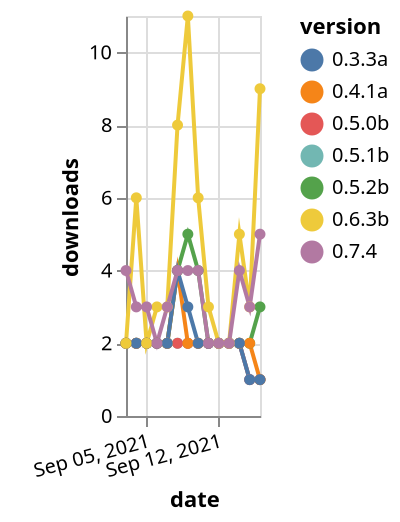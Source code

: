 {"$schema": "https://vega.github.io/schema/vega-lite/v5.json", "description": "A simple bar chart with embedded data.", "data": {"values": [{"date": "2021-09-03", "total": 6161, "delta": 2, "version": "0.5.2b"}, {"date": "2021-09-04", "total": 6163, "delta": 2, "version": "0.5.2b"}, {"date": "2021-09-05", "total": 6165, "delta": 2, "version": "0.5.2b"}, {"date": "2021-09-06", "total": 6167, "delta": 2, "version": "0.5.2b"}, {"date": "2021-09-07", "total": 6169, "delta": 2, "version": "0.5.2b"}, {"date": "2021-09-08", "total": 6173, "delta": 4, "version": "0.5.2b"}, {"date": "2021-09-09", "total": 6178, "delta": 5, "version": "0.5.2b"}, {"date": "2021-09-10", "total": 6182, "delta": 4, "version": "0.5.2b"}, {"date": "2021-09-11", "total": 6184, "delta": 2, "version": "0.5.2b"}, {"date": "2021-09-12", "total": 6186, "delta": 2, "version": "0.5.2b"}, {"date": "2021-09-13", "total": 6188, "delta": 2, "version": "0.5.2b"}, {"date": "2021-09-14", "total": 6190, "delta": 2, "version": "0.5.2b"}, {"date": "2021-09-15", "total": 6192, "delta": 2, "version": "0.5.2b"}, {"date": "2021-09-16", "total": 6195, "delta": 3, "version": "0.5.2b"}, {"date": "2021-09-03", "total": 2320, "delta": 2, "version": "0.5.1b"}, {"date": "2021-09-04", "total": 2322, "delta": 2, "version": "0.5.1b"}, {"date": "2021-09-05", "total": 2324, "delta": 2, "version": "0.5.1b"}, {"date": "2021-09-06", "total": 2326, "delta": 2, "version": "0.5.1b"}, {"date": "2021-09-07", "total": 2328, "delta": 2, "version": "0.5.1b"}, {"date": "2021-09-08", "total": 2330, "delta": 2, "version": "0.5.1b"}, {"date": "2021-09-09", "total": 2332, "delta": 2, "version": "0.5.1b"}, {"date": "2021-09-10", "total": 2334, "delta": 2, "version": "0.5.1b"}, {"date": "2021-09-11", "total": 2336, "delta": 2, "version": "0.5.1b"}, {"date": "2021-09-12", "total": 2338, "delta": 2, "version": "0.5.1b"}, {"date": "2021-09-13", "total": 2340, "delta": 2, "version": "0.5.1b"}, {"date": "2021-09-14", "total": 2342, "delta": 2, "version": "0.5.1b"}, {"date": "2021-09-15", "total": 2343, "delta": 1, "version": "0.5.1b"}, {"date": "2021-09-16", "total": 2344, "delta": 1, "version": "0.5.1b"}, {"date": "2021-09-03", "total": 2230, "delta": 2, "version": "0.5.0b"}, {"date": "2021-09-04", "total": 2232, "delta": 2, "version": "0.5.0b"}, {"date": "2021-09-05", "total": 2234, "delta": 2, "version": "0.5.0b"}, {"date": "2021-09-06", "total": 2236, "delta": 2, "version": "0.5.0b"}, {"date": "2021-09-07", "total": 2238, "delta": 2, "version": "0.5.0b"}, {"date": "2021-09-08", "total": 2240, "delta": 2, "version": "0.5.0b"}, {"date": "2021-09-09", "total": 2242, "delta": 2, "version": "0.5.0b"}, {"date": "2021-09-10", "total": 2244, "delta": 2, "version": "0.5.0b"}, {"date": "2021-09-11", "total": 2246, "delta": 2, "version": "0.5.0b"}, {"date": "2021-09-12", "total": 2248, "delta": 2, "version": "0.5.0b"}, {"date": "2021-09-13", "total": 2250, "delta": 2, "version": "0.5.0b"}, {"date": "2021-09-14", "total": 2252, "delta": 2, "version": "0.5.0b"}, {"date": "2021-09-15", "total": 2253, "delta": 1, "version": "0.5.0b"}, {"date": "2021-09-16", "total": 2254, "delta": 1, "version": "0.5.0b"}, {"date": "2021-09-03", "total": 3080, "delta": 2, "version": "0.4.1a"}, {"date": "2021-09-04", "total": 3082, "delta": 2, "version": "0.4.1a"}, {"date": "2021-09-05", "total": 3084, "delta": 2, "version": "0.4.1a"}, {"date": "2021-09-06", "total": 3086, "delta": 2, "version": "0.4.1a"}, {"date": "2021-09-07", "total": 3088, "delta": 2, "version": "0.4.1a"}, {"date": "2021-09-08", "total": 3092, "delta": 4, "version": "0.4.1a"}, {"date": "2021-09-09", "total": 3094, "delta": 2, "version": "0.4.1a"}, {"date": "2021-09-10", "total": 3096, "delta": 2, "version": "0.4.1a"}, {"date": "2021-09-11", "total": 3098, "delta": 2, "version": "0.4.1a"}, {"date": "2021-09-12", "total": 3100, "delta": 2, "version": "0.4.1a"}, {"date": "2021-09-13", "total": 3102, "delta": 2, "version": "0.4.1a"}, {"date": "2021-09-14", "total": 3104, "delta": 2, "version": "0.4.1a"}, {"date": "2021-09-15", "total": 3106, "delta": 2, "version": "0.4.1a"}, {"date": "2021-09-16", "total": 3107, "delta": 1, "version": "0.4.1a"}, {"date": "2021-09-03", "total": 2924, "delta": 2, "version": "0.3.3a"}, {"date": "2021-09-04", "total": 2926, "delta": 2, "version": "0.3.3a"}, {"date": "2021-09-05", "total": 2928, "delta": 2, "version": "0.3.3a"}, {"date": "2021-09-06", "total": 2930, "delta": 2, "version": "0.3.3a"}, {"date": "2021-09-07", "total": 2932, "delta": 2, "version": "0.3.3a"}, {"date": "2021-09-08", "total": 2936, "delta": 4, "version": "0.3.3a"}, {"date": "2021-09-09", "total": 2939, "delta": 3, "version": "0.3.3a"}, {"date": "2021-09-10", "total": 2941, "delta": 2, "version": "0.3.3a"}, {"date": "2021-09-11", "total": 2943, "delta": 2, "version": "0.3.3a"}, {"date": "2021-09-12", "total": 2945, "delta": 2, "version": "0.3.3a"}, {"date": "2021-09-13", "total": 2947, "delta": 2, "version": "0.3.3a"}, {"date": "2021-09-14", "total": 2949, "delta": 2, "version": "0.3.3a"}, {"date": "2021-09-15", "total": 2950, "delta": 1, "version": "0.3.3a"}, {"date": "2021-09-16", "total": 2951, "delta": 1, "version": "0.3.3a"}, {"date": "2021-09-03", "total": 3765, "delta": 2, "version": "0.6.3b"}, {"date": "2021-09-04", "total": 3771, "delta": 6, "version": "0.6.3b"}, {"date": "2021-09-05", "total": 3773, "delta": 2, "version": "0.6.3b"}, {"date": "2021-09-06", "total": 3776, "delta": 3, "version": "0.6.3b"}, {"date": "2021-09-07", "total": 3779, "delta": 3, "version": "0.6.3b"}, {"date": "2021-09-08", "total": 3787, "delta": 8, "version": "0.6.3b"}, {"date": "2021-09-09", "total": 3798, "delta": 11, "version": "0.6.3b"}, {"date": "2021-09-10", "total": 3804, "delta": 6, "version": "0.6.3b"}, {"date": "2021-09-11", "total": 3807, "delta": 3, "version": "0.6.3b"}, {"date": "2021-09-12", "total": 3809, "delta": 2, "version": "0.6.3b"}, {"date": "2021-09-13", "total": 3811, "delta": 2, "version": "0.6.3b"}, {"date": "2021-09-14", "total": 3816, "delta": 5, "version": "0.6.3b"}, {"date": "2021-09-15", "total": 3819, "delta": 3, "version": "0.6.3b"}, {"date": "2021-09-16", "total": 3828, "delta": 9, "version": "0.6.3b"}, {"date": "2021-09-03", "total": 384, "delta": 4, "version": "0.7.4"}, {"date": "2021-09-04", "total": 387, "delta": 3, "version": "0.7.4"}, {"date": "2021-09-05", "total": 390, "delta": 3, "version": "0.7.4"}, {"date": "2021-09-06", "total": 392, "delta": 2, "version": "0.7.4"}, {"date": "2021-09-07", "total": 395, "delta": 3, "version": "0.7.4"}, {"date": "2021-09-08", "total": 399, "delta": 4, "version": "0.7.4"}, {"date": "2021-09-09", "total": 403, "delta": 4, "version": "0.7.4"}, {"date": "2021-09-10", "total": 407, "delta": 4, "version": "0.7.4"}, {"date": "2021-09-11", "total": 409, "delta": 2, "version": "0.7.4"}, {"date": "2021-09-12", "total": 411, "delta": 2, "version": "0.7.4"}, {"date": "2021-09-13", "total": 413, "delta": 2, "version": "0.7.4"}, {"date": "2021-09-14", "total": 417, "delta": 4, "version": "0.7.4"}, {"date": "2021-09-15", "total": 420, "delta": 3, "version": "0.7.4"}, {"date": "2021-09-16", "total": 425, "delta": 5, "version": "0.7.4"}]}, "width": "container", "mark": {"type": "line", "point": {"filled": true}}, "encoding": {"x": {"field": "date", "type": "temporal", "timeUnit": "yearmonthdate", "title": "date", "axis": {"labelAngle": -15}}, "y": {"field": "delta", "type": "quantitative", "title": "downloads"}, "color": {"field": "version", "type": "nominal"}, "tooltip": {"field": "delta"}}}